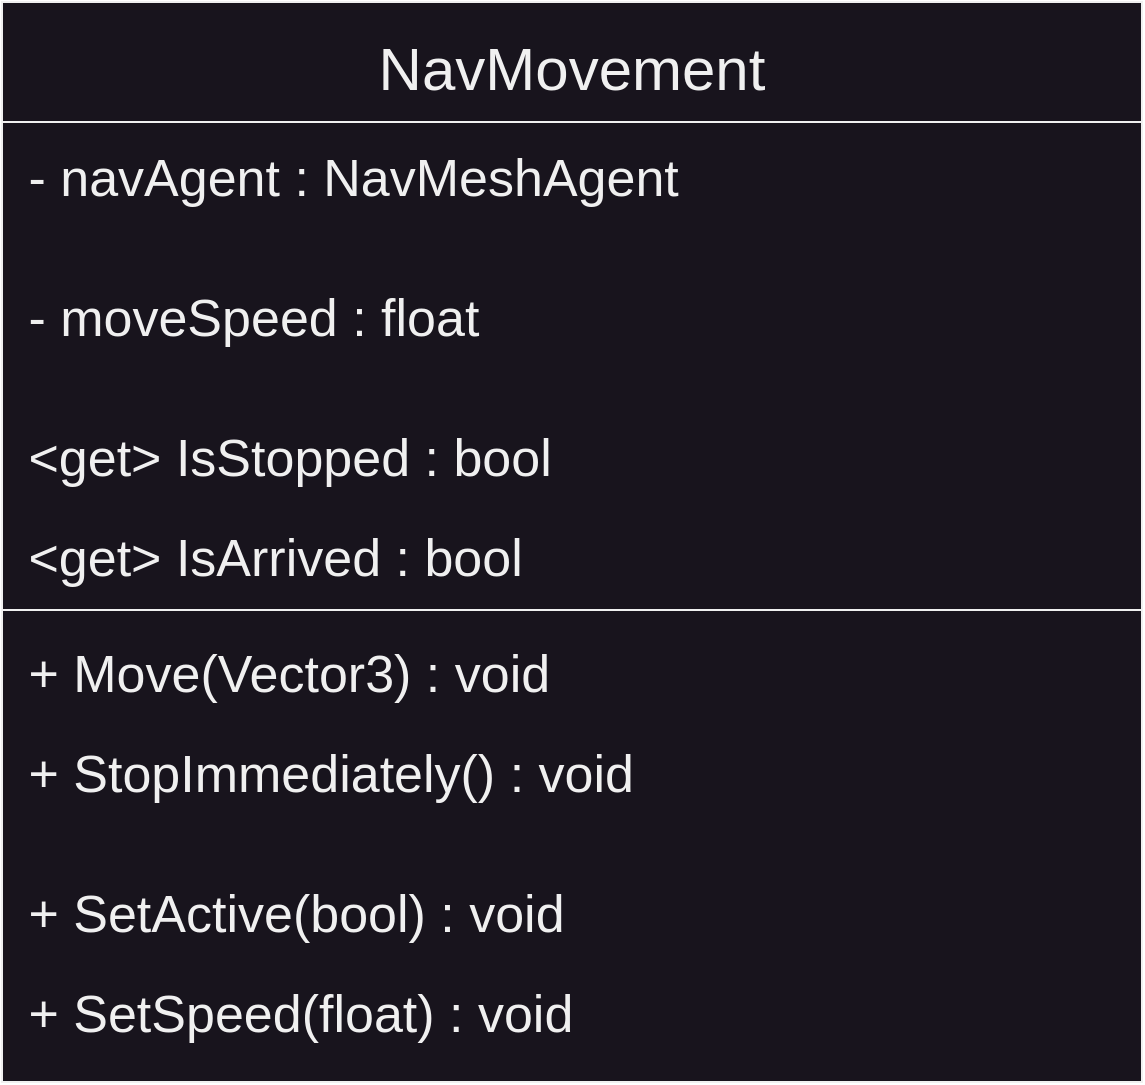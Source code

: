 <mxfile>
    <diagram id="BKILPW1IuSugFtAOsl0F" name="Page-1">
        <mxGraphModel dx="2275" dy="1631" grid="1" gridSize="10" guides="1" tooltips="1" connect="1" arrows="1" fold="1" page="1" pageScale="1" pageWidth="1169" pageHeight="827" math="0" shadow="0">
            <root>
                <mxCell id="0"/>
                <mxCell id="1" parent="0"/>
                <mxCell id="6" value="NavMovement" style="swimlane;fontStyle=0;align=center;verticalAlign=middle;childLayout=stackLayout;horizontal=1;startSize=60;horizontalStack=0;resizeParent=1;resizeLast=0;collapsible=1;marginBottom=0;rounded=0;shadow=0;strokeWidth=1;spacingTop=0;spacingBottom=0;spacingRight=0;fillColor=#18141D;swimlaneFillColor=#18141D;fillStyle=solid;fontColor=#F0F0F0;strokeColor=#F0F0F0;fontSize=30;" parent="1" vertex="1">
                    <mxGeometry x="-970" y="-720" width="570" height="540" as="geometry">
                        <mxRectangle x="-791.5" y="-581" width="160" height="26" as="alternateBounds"/>
                    </mxGeometry>
                </mxCell>
                <mxCell id="10" value=" - navAgent : NavMeshAgent" style="text;align=left;verticalAlign=middle;spacingLeft=4;spacingRight=4;overflow=hidden;rotatable=0;points=[[0,0.5],[1,0.5]];portConstraint=eastwest;rounded=0;shadow=0;html=0;fontColor=#F0F0F0;fontSize=26;" parent="6" vertex="1">
                    <mxGeometry y="60" width="570" height="50" as="geometry"/>
                </mxCell>
                <mxCell id="27" value=" " style="text;align=left;verticalAlign=middle;spacingLeft=4;spacingRight=4;overflow=hidden;rotatable=0;points=[[0,0.5],[1,0.5]];portConstraint=eastwest;rounded=0;shadow=0;html=0;fontSize=26;" parent="6" vertex="1">
                    <mxGeometry y="110" width="570" height="20" as="geometry"/>
                </mxCell>
                <mxCell id="32" value=" - moveSpeed : float" style="text;align=left;verticalAlign=middle;spacingLeft=4;spacingRight=4;overflow=hidden;rotatable=0;points=[[0,0.5],[1,0.5]];portConstraint=eastwest;rounded=0;shadow=0;html=0;fontColor=#F0F0F0;fontSize=26;" parent="6" vertex="1">
                    <mxGeometry y="130" width="570" height="50" as="geometry"/>
                </mxCell>
                <mxCell id="33" value=" " style="text;align=left;verticalAlign=middle;spacingLeft=4;spacingRight=4;overflow=hidden;rotatable=0;points=[[0,0.5],[1,0.5]];portConstraint=eastwest;rounded=0;shadow=0;html=0;fontSize=26;" parent="6" vertex="1">
                    <mxGeometry y="180" width="570" height="20" as="geometry"/>
                </mxCell>
                <mxCell id="30" value=" &lt;get&gt; IsStopped : bool" style="text;align=left;verticalAlign=middle;spacingLeft=4;spacingRight=4;overflow=hidden;rotatable=0;points=[[0,0.5],[1,0.5]];portConstraint=eastwest;rounded=0;shadow=0;html=0;fontColor=#F0F0F0;fontSize=26;" parent="6" vertex="1">
                    <mxGeometry y="200" width="570" height="50" as="geometry"/>
                </mxCell>
                <mxCell id="35" value=" &lt;get&gt; IsArrived : bool" style="text;align=left;verticalAlign=middle;spacingLeft=4;spacingRight=4;overflow=hidden;rotatable=0;points=[[0,0.5],[1,0.5]];portConstraint=eastwest;rounded=0;shadow=0;html=0;fontColor=#F0F0F0;fontSize=26;" vertex="1" parent="6">
                    <mxGeometry y="250" width="570" height="50" as="geometry"/>
                </mxCell>
                <mxCell id="11" value="" style="line;html=1;strokeWidth=1;align=left;verticalAlign=middle;spacingTop=-1;spacingLeft=3;spacingRight=3;rotatable=0;labelPosition=right;points=[];portConstraint=eastwest;strokeColor=#F0F0F0;fontSize=26;" parent="6" vertex="1">
                    <mxGeometry y="300" width="570" height="8" as="geometry"/>
                </mxCell>
                <mxCell id="12" value=" + Move(Vector3) : void" style="text;align=left;verticalAlign=middle;spacingLeft=4;spacingRight=4;overflow=hidden;rotatable=0;points=[[0,0.5],[1,0.5]];portConstraint=eastwest;rounded=0;shadow=0;html=0;fontColor=#F0F0F0;fontSize=26;" parent="6" vertex="1">
                    <mxGeometry y="308" width="570" height="50" as="geometry"/>
                </mxCell>
                <mxCell id="23" value=" + StopImmediately() : void" style="text;align=left;verticalAlign=middle;spacingLeft=4;spacingRight=4;overflow=hidden;rotatable=0;points=[[0,0.5],[1,0.5]];portConstraint=eastwest;rounded=0;shadow=0;html=0;fontColor=#F0F0F0;fontSize=26;" parent="6" vertex="1">
                    <mxGeometry y="358" width="570" height="50" as="geometry"/>
                </mxCell>
                <mxCell id="31" value=" " style="text;align=left;verticalAlign=middle;spacingLeft=4;spacingRight=4;overflow=hidden;rotatable=0;points=[[0,0.5],[1,0.5]];portConstraint=eastwest;rounded=0;shadow=0;html=0;fontSize=26;" parent="6" vertex="1">
                    <mxGeometry y="408" width="570" height="20" as="geometry"/>
                </mxCell>
                <mxCell id="24" value=" + SetActive(bool) : void" style="text;align=left;verticalAlign=middle;spacingLeft=4;spacingRight=4;overflow=hidden;rotatable=0;points=[[0,0.5],[1,0.5]];portConstraint=eastwest;rounded=0;shadow=0;html=0;fontColor=#F0F0F0;fontSize=26;" parent="6" vertex="1">
                    <mxGeometry y="428" width="570" height="50" as="geometry"/>
                </mxCell>
                <mxCell id="34" value=" + SetSpeed(float) : void" style="text;align=left;verticalAlign=middle;spacingLeft=4;spacingRight=4;overflow=hidden;rotatable=0;points=[[0,0.5],[1,0.5]];portConstraint=eastwest;rounded=0;shadow=0;html=0;fontColor=#F0F0F0;fontSize=26;" vertex="1" parent="6">
                    <mxGeometry y="478" width="570" height="50" as="geometry"/>
                </mxCell>
            </root>
        </mxGraphModel>
    </diagram>
</mxfile>